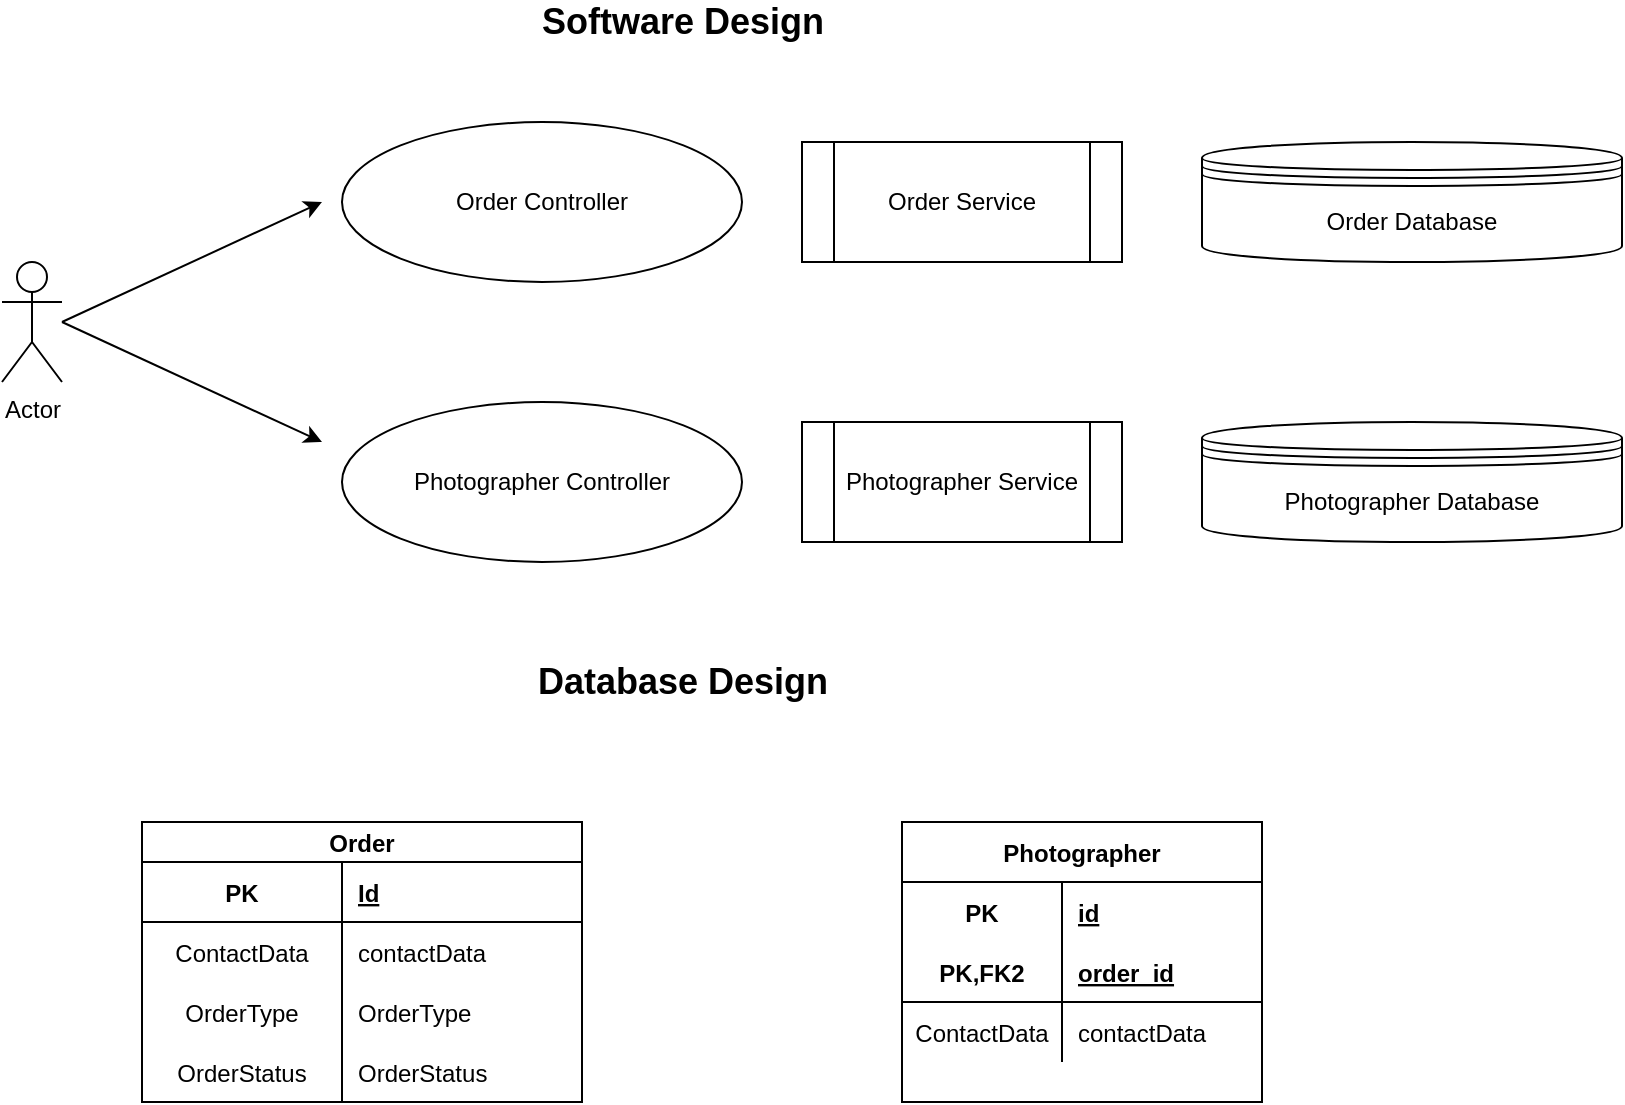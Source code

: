 <mxfile version="14.8.6" type="device"><diagram id="prtHgNgQTEPvFCAcTncT" name="Page-1"><mxGraphModel dx="865" dy="456" grid="1" gridSize="10" guides="1" tooltips="1" connect="1" arrows="1" fold="1" page="1" pageScale="1" pageWidth="827" pageHeight="1169" math="0" shadow="0"><root><mxCell id="0"/><mxCell id="1" parent="0"/><mxCell id="_28B4jXfdEEOSbrgzBtu-1" value="Actor" style="shape=umlActor;verticalLabelPosition=bottom;verticalAlign=top;html=1;outlineConnect=0;" vertex="1" parent="1"><mxGeometry x="40" y="160" width="30" height="60" as="geometry"/></mxCell><mxCell id="_28B4jXfdEEOSbrgzBtu-2" value="Order Service" style="shape=process;whiteSpace=wrap;html=1;backgroundOutline=1;" vertex="1" parent="1"><mxGeometry x="440" y="100" width="160" height="60" as="geometry"/></mxCell><mxCell id="_28B4jXfdEEOSbrgzBtu-3" value="Photographer Service" style="shape=process;whiteSpace=wrap;html=1;backgroundOutline=1;" vertex="1" parent="1"><mxGeometry x="440" y="240" width="160" height="60" as="geometry"/></mxCell><mxCell id="_28B4jXfdEEOSbrgzBtu-7" value="" style="endArrow=classic;html=1;" edge="1" parent="1"><mxGeometry width="50" height="50" relative="1" as="geometry"><mxPoint x="70" y="190" as="sourcePoint"/><mxPoint x="200" y="130" as="targetPoint"/></mxGeometry></mxCell><mxCell id="_28B4jXfdEEOSbrgzBtu-8" value="" style="endArrow=classic;html=1;" edge="1" parent="1"><mxGeometry width="50" height="50" relative="1" as="geometry"><mxPoint x="70" y="190" as="sourcePoint"/><mxPoint x="200" y="250" as="targetPoint"/></mxGeometry></mxCell><mxCell id="_28B4jXfdEEOSbrgzBtu-9" value="&lt;font style=&quot;font-size: 18px&quot;&gt;&lt;b&gt;Software Design&lt;/b&gt;&lt;/font&gt;" style="text;html=1;align=center;verticalAlign=middle;resizable=0;points=[];autosize=1;strokeColor=none;" vertex="1" parent="1"><mxGeometry x="300" y="30" width="160" height="20" as="geometry"/></mxCell><mxCell id="_28B4jXfdEEOSbrgzBtu-10" value="Order Controller" style="ellipse;whiteSpace=wrap;html=1;" vertex="1" parent="1"><mxGeometry x="210" y="90" width="200" height="80" as="geometry"/></mxCell><mxCell id="_28B4jXfdEEOSbrgzBtu-11" value="Photographer Controller" style="ellipse;whiteSpace=wrap;html=1;" vertex="1" parent="1"><mxGeometry x="210" y="230" width="200" height="80" as="geometry"/></mxCell><mxCell id="_28B4jXfdEEOSbrgzBtu-12" value="&lt;font style=&quot;font-size: 18px&quot;&gt;&lt;b&gt;Database Design&lt;/b&gt;&lt;/font&gt;" style="text;html=1;align=center;verticalAlign=middle;resizable=0;points=[];autosize=1;strokeColor=none;" vertex="1" parent="1"><mxGeometry x="300" y="360" width="160" height="20" as="geometry"/></mxCell><mxCell id="_28B4jXfdEEOSbrgzBtu-13" value="&lt;span&gt;Order Database&lt;/span&gt;" style="shape=datastore;whiteSpace=wrap;html=1;" vertex="1" parent="1"><mxGeometry x="640" y="100" width="210" height="60" as="geometry"/></mxCell><mxCell id="_28B4jXfdEEOSbrgzBtu-14" value="Photographer Database" style="shape=datastore;whiteSpace=wrap;html=1;" vertex="1" parent="1"><mxGeometry x="640" y="240" width="210" height="60" as="geometry"/></mxCell><mxCell id="_28B4jXfdEEOSbrgzBtu-15" value="Order" style="shape=table;startSize=20;container=1;collapsible=1;childLayout=tableLayout;fixedRows=1;rowLines=0;fontStyle=1;align=center;resizeLast=1;" vertex="1" parent="1"><mxGeometry x="110" y="440" width="220" height="140" as="geometry"/></mxCell><mxCell id="_28B4jXfdEEOSbrgzBtu-16" value="" style="shape=partialRectangle;collapsible=0;dropTarget=0;pointerEvents=0;fillColor=none;top=0;left=0;bottom=1;right=0;points=[[0,0.5],[1,0.5]];portConstraint=eastwest;" vertex="1" parent="_28B4jXfdEEOSbrgzBtu-15"><mxGeometry y="20" width="220" height="30" as="geometry"/></mxCell><mxCell id="_28B4jXfdEEOSbrgzBtu-17" value="PK" style="shape=partialRectangle;connectable=0;fillColor=none;top=0;left=0;bottom=0;right=0;fontStyle=1;overflow=hidden;" vertex="1" parent="_28B4jXfdEEOSbrgzBtu-16"><mxGeometry width="100" height="30" as="geometry"/></mxCell><mxCell id="_28B4jXfdEEOSbrgzBtu-18" value="Id" style="shape=partialRectangle;connectable=0;fillColor=none;top=0;left=0;bottom=0;right=0;align=left;spacingLeft=6;fontStyle=5;overflow=hidden;" vertex="1" parent="_28B4jXfdEEOSbrgzBtu-16"><mxGeometry x="100" width="120" height="30" as="geometry"/></mxCell><mxCell id="_28B4jXfdEEOSbrgzBtu-19" value="" style="shape=partialRectangle;collapsible=0;dropTarget=0;pointerEvents=0;fillColor=none;top=0;left=0;bottom=0;right=0;points=[[0,0.5],[1,0.5]];portConstraint=eastwest;" vertex="1" parent="_28B4jXfdEEOSbrgzBtu-15"><mxGeometry y="50" width="220" height="30" as="geometry"/></mxCell><mxCell id="_28B4jXfdEEOSbrgzBtu-20" value="ContactData" style="shape=partialRectangle;connectable=0;fillColor=none;top=0;left=0;bottom=0;right=0;editable=1;overflow=hidden;" vertex="1" parent="_28B4jXfdEEOSbrgzBtu-19"><mxGeometry width="100" height="30" as="geometry"/></mxCell><mxCell id="_28B4jXfdEEOSbrgzBtu-21" value="contactData" style="shape=partialRectangle;connectable=0;fillColor=none;top=0;left=0;bottom=0;right=0;align=left;spacingLeft=6;overflow=hidden;" vertex="1" parent="_28B4jXfdEEOSbrgzBtu-19"><mxGeometry x="100" width="120" height="30" as="geometry"/></mxCell><mxCell id="_28B4jXfdEEOSbrgzBtu-22" value="" style="shape=partialRectangle;collapsible=0;dropTarget=0;pointerEvents=0;fillColor=none;top=0;left=0;bottom=0;right=0;points=[[0,0.5],[1,0.5]];portConstraint=eastwest;" vertex="1" parent="_28B4jXfdEEOSbrgzBtu-15"><mxGeometry y="80" width="220" height="30" as="geometry"/></mxCell><mxCell id="_28B4jXfdEEOSbrgzBtu-23" value="OrderType" style="shape=partialRectangle;connectable=0;fillColor=none;top=0;left=0;bottom=0;right=0;editable=1;overflow=hidden;" vertex="1" parent="_28B4jXfdEEOSbrgzBtu-22"><mxGeometry width="100" height="30" as="geometry"/></mxCell><mxCell id="_28B4jXfdEEOSbrgzBtu-24" value="OrderType" style="shape=partialRectangle;connectable=0;fillColor=none;top=0;left=0;bottom=0;right=0;align=left;spacingLeft=6;overflow=hidden;" vertex="1" parent="_28B4jXfdEEOSbrgzBtu-22"><mxGeometry x="100" width="120" height="30" as="geometry"/></mxCell><mxCell id="_28B4jXfdEEOSbrgzBtu-25" value="" style="shape=partialRectangle;collapsible=0;dropTarget=0;pointerEvents=0;fillColor=none;top=0;left=0;bottom=0;right=0;points=[[0,0.5],[1,0.5]];portConstraint=eastwest;" vertex="1" parent="_28B4jXfdEEOSbrgzBtu-15"><mxGeometry y="110" width="220" height="30" as="geometry"/></mxCell><mxCell id="_28B4jXfdEEOSbrgzBtu-26" value="OrderStatus" style="shape=partialRectangle;connectable=0;fillColor=none;top=0;left=0;bottom=0;right=0;editable=1;overflow=hidden;" vertex="1" parent="_28B4jXfdEEOSbrgzBtu-25"><mxGeometry width="100" height="30" as="geometry"/></mxCell><mxCell id="_28B4jXfdEEOSbrgzBtu-27" value="OrderStatus" style="shape=partialRectangle;connectable=0;fillColor=none;top=0;left=0;bottom=0;right=0;align=left;spacingLeft=6;overflow=hidden;" vertex="1" parent="_28B4jXfdEEOSbrgzBtu-25"><mxGeometry x="100" width="120" height="30" as="geometry"/></mxCell><mxCell id="_28B4jXfdEEOSbrgzBtu-28" value="Photographer" style="shape=table;startSize=30;container=1;collapsible=1;childLayout=tableLayout;fixedRows=1;rowLines=0;fontStyle=1;align=center;resizeLast=1;" vertex="1" parent="1"><mxGeometry x="490" y="440" width="180" height="140" as="geometry"/></mxCell><mxCell id="_28B4jXfdEEOSbrgzBtu-29" value="" style="shape=partialRectangle;collapsible=0;dropTarget=0;pointerEvents=0;fillColor=none;top=0;left=0;bottom=0;right=0;points=[[0,0.5],[1,0.5]];portConstraint=eastwest;" vertex="1" parent="_28B4jXfdEEOSbrgzBtu-28"><mxGeometry y="30" width="180" height="30" as="geometry"/></mxCell><mxCell id="_28B4jXfdEEOSbrgzBtu-30" value="PK" style="shape=partialRectangle;connectable=0;fillColor=none;top=0;left=0;bottom=0;right=0;fontStyle=1;overflow=hidden;" vertex="1" parent="_28B4jXfdEEOSbrgzBtu-29"><mxGeometry width="80" height="30" as="geometry"/></mxCell><mxCell id="_28B4jXfdEEOSbrgzBtu-31" value="id" style="shape=partialRectangle;connectable=0;fillColor=none;top=0;left=0;bottom=0;right=0;align=left;spacingLeft=6;fontStyle=5;overflow=hidden;" vertex="1" parent="_28B4jXfdEEOSbrgzBtu-29"><mxGeometry x="80" width="100" height="30" as="geometry"/></mxCell><mxCell id="_28B4jXfdEEOSbrgzBtu-32" value="" style="shape=partialRectangle;collapsible=0;dropTarget=0;pointerEvents=0;fillColor=none;top=0;left=0;bottom=1;right=0;points=[[0,0.5],[1,0.5]];portConstraint=eastwest;" vertex="1" parent="_28B4jXfdEEOSbrgzBtu-28"><mxGeometry y="60" width="180" height="30" as="geometry"/></mxCell><mxCell id="_28B4jXfdEEOSbrgzBtu-33" value="PK,FK2" style="shape=partialRectangle;connectable=0;fillColor=none;top=0;left=0;bottom=0;right=0;fontStyle=1;overflow=hidden;" vertex="1" parent="_28B4jXfdEEOSbrgzBtu-32"><mxGeometry width="80" height="30" as="geometry"/></mxCell><mxCell id="_28B4jXfdEEOSbrgzBtu-34" value="order_id" style="shape=partialRectangle;connectable=0;fillColor=none;top=0;left=0;bottom=0;right=0;align=left;spacingLeft=6;fontStyle=5;overflow=hidden;" vertex="1" parent="_28B4jXfdEEOSbrgzBtu-32"><mxGeometry x="80" width="100" height="30" as="geometry"/></mxCell><mxCell id="_28B4jXfdEEOSbrgzBtu-35" value="" style="shape=partialRectangle;collapsible=0;dropTarget=0;pointerEvents=0;fillColor=none;top=0;left=0;bottom=0;right=0;points=[[0,0.5],[1,0.5]];portConstraint=eastwest;" vertex="1" parent="_28B4jXfdEEOSbrgzBtu-28"><mxGeometry y="90" width="180" height="30" as="geometry"/></mxCell><mxCell id="_28B4jXfdEEOSbrgzBtu-36" value="ContactData" style="shape=partialRectangle;connectable=0;fillColor=none;top=0;left=0;bottom=0;right=0;editable=1;overflow=hidden;" vertex="1" parent="_28B4jXfdEEOSbrgzBtu-35"><mxGeometry width="80" height="30" as="geometry"/></mxCell><mxCell id="_28B4jXfdEEOSbrgzBtu-37" value="contactData" style="shape=partialRectangle;connectable=0;fillColor=none;top=0;left=0;bottom=0;right=0;align=left;spacingLeft=6;overflow=hidden;" vertex="1" parent="_28B4jXfdEEOSbrgzBtu-35"><mxGeometry x="80" width="100" height="30" as="geometry"/></mxCell></root></mxGraphModel></diagram></mxfile>